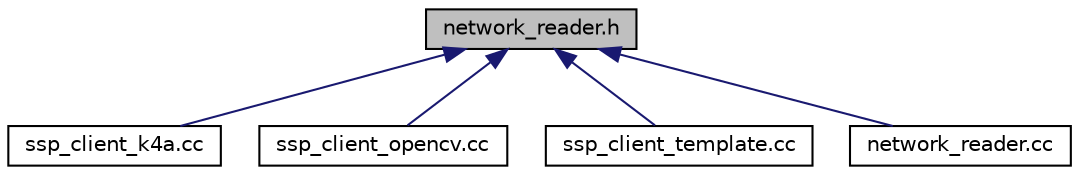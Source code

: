 digraph "network_reader.h"
{
 // LATEX_PDF_SIZE
  edge [fontname="Helvetica",fontsize="10",labelfontname="Helvetica",labelfontsize="10"];
  node [fontname="Helvetica",fontsize="10",shape=record];
  Node1 [label="network_reader.h",height=0.2,width=0.4,color="black", fillcolor="grey75", style="filled", fontcolor="black",tooltip="Network reader."];
  Node1 -> Node2 [dir="back",color="midnightblue",fontsize="10",style="solid",fontname="Helvetica"];
  Node2 [label="ssp_client_k4a.cc",height=0.2,width=0.4,color="black", fillcolor="white", style="filled",URL="$ssp__client__k4a_8cc.html",tooltip="SSP client with lib k4a."];
  Node1 -> Node3 [dir="back",color="midnightblue",fontsize="10",style="solid",fontname="Helvetica"];
  Node3 [label="ssp_client_opencv.cc",height=0.2,width=0.4,color="black", fillcolor="white", style="filled",URL="$ssp__client__opencv_8cc.html",tooltip="OpenCV based ssp client client."];
  Node1 -> Node4 [dir="back",color="midnightblue",fontsize="10",style="solid",fontname="Helvetica"];
  Node4 [label="ssp_client_template.cc",height=0.2,width=0.4,color="black", fillcolor="white", style="filled",URL="$ssp__client__template_8cc.html",tooltip="Template for an SSP client."];
  Node1 -> Node5 [dir="back",color="midnightblue",fontsize="10",style="solid",fontname="Helvetica"];
  Node5 [label="network_reader.cc",height=0.2,width=0.4,color="black", fillcolor="white", style="filled",URL="$network__reader_8cc.html",tooltip="Network reader."];
}
